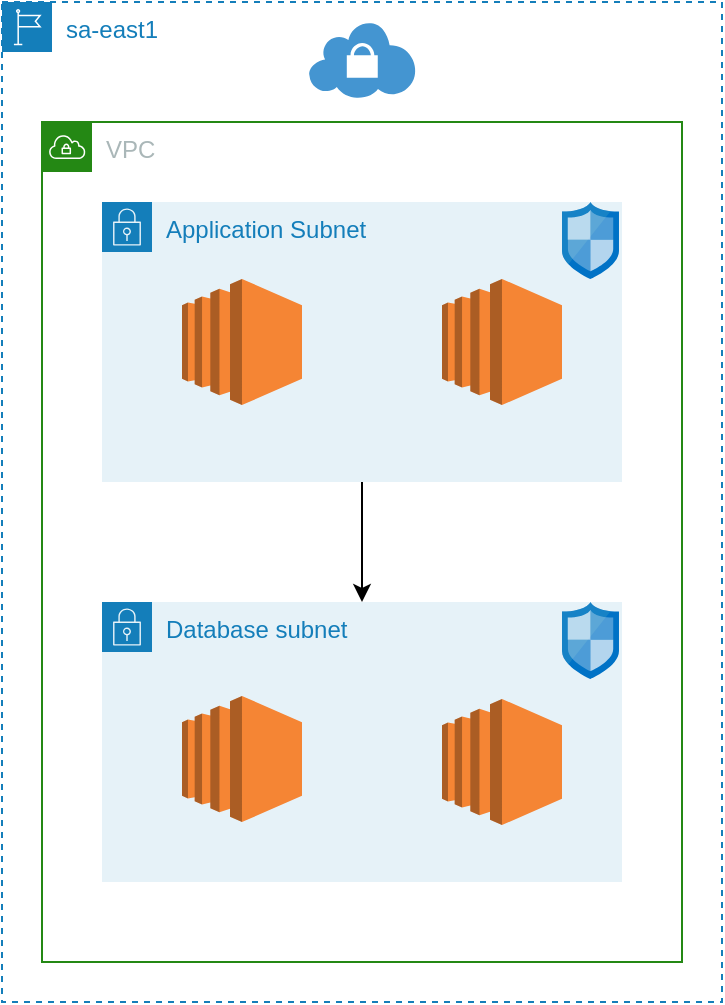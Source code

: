 <mxfile version="14.9.7" type="github"><diagram id="A-8zLL9_sNCvFxYt3CWV" name="Page-1"><mxGraphModel dx="1298" dy="756" grid="1" gridSize="10" guides="1" tooltips="1" connect="1" arrows="1" fold="1" page="1" pageScale="1" pageWidth="850" pageHeight="1100" math="0" shadow="0"><root><mxCell id="0"/><mxCell id="1" parent="0"/><mxCell id="_YScUZxaxv9jTKmD59aY-1" value="sa-east1" style="points=[[0,0],[0.25,0],[0.5,0],[0.75,0],[1,0],[1,0.25],[1,0.5],[1,0.75],[1,1],[0.75,1],[0.5,1],[0.25,1],[0,1],[0,0.75],[0,0.5],[0,0.25]];outlineConnect=0;gradientColor=none;html=1;whiteSpace=wrap;fontSize=12;fontStyle=0;shape=mxgraph.aws4.group;grIcon=mxgraph.aws4.group_region;strokeColor=#147EBA;fillColor=none;verticalAlign=top;align=left;spacingLeft=30;fontColor=#147EBA;dashed=1;" vertex="1" parent="1"><mxGeometry x="240" y="200" width="360" height="500" as="geometry"/></mxCell><mxCell id="_YScUZxaxv9jTKmD59aY-2" value="VPC" style="points=[[0,0],[0.25,0],[0.5,0],[0.75,0],[1,0],[1,0.25],[1,0.5],[1,0.75],[1,1],[0.75,1],[0.5,1],[0.25,1],[0,1],[0,0.75],[0,0.5],[0,0.25]];outlineConnect=0;gradientColor=none;html=1;whiteSpace=wrap;fontSize=12;fontStyle=0;shape=mxgraph.aws4.group;grIcon=mxgraph.aws4.group_vpc;strokeColor=#248814;fillColor=none;verticalAlign=top;align=left;spacingLeft=30;fontColor=#AAB7B8;dashed=0;" vertex="1" parent="1"><mxGeometry x="260" y="260" width="320" height="420" as="geometry"/></mxCell><mxCell id="_YScUZxaxv9jTKmD59aY-15" style="edgeStyle=orthogonalEdgeStyle;rounded=0;orthogonalLoop=1;jettySize=auto;html=1;entryX=0.5;entryY=0;entryDx=0;entryDy=0;" edge="1" parent="1" source="_YScUZxaxv9jTKmD59aY-10" target="_YScUZxaxv9jTKmD59aY-4"><mxGeometry relative="1" as="geometry"/></mxCell><mxCell id="_YScUZxaxv9jTKmD59aY-10" value="Application Subnet" style="points=[[0,0],[0.25,0],[0.5,0],[0.75,0],[1,0],[1,0.25],[1,0.5],[1,0.75],[1,1],[0.75,1],[0.5,1],[0.25,1],[0,1],[0,0.75],[0,0.5],[0,0.25]];outlineConnect=0;html=1;whiteSpace=wrap;fontSize=12;fontStyle=0;shape=mxgraph.aws4.group;grIcon=mxgraph.aws4.group_security_group;grStroke=0;strokeColor=#147EBA;fillColor=#E6F2F8;verticalAlign=top;align=left;spacingLeft=30;fontColor=#147EBA;dashed=0;" vertex="1" parent="1"><mxGeometry x="290" y="300" width="260" height="140" as="geometry"/></mxCell><mxCell id="_YScUZxaxv9jTKmD59aY-4" value="Database subnet" style="points=[[0,0],[0.25,0],[0.5,0],[0.75,0],[1,0],[1,0.25],[1,0.5],[1,0.75],[1,1],[0.75,1],[0.5,1],[0.25,1],[0,1],[0,0.75],[0,0.5],[0,0.25]];outlineConnect=0;html=1;whiteSpace=wrap;fontSize=12;fontStyle=0;shape=mxgraph.aws4.group;grIcon=mxgraph.aws4.group_security_group;grStroke=0;strokeColor=#147EBA;fillColor=#E6F2F8;verticalAlign=top;align=left;spacingLeft=30;fontColor=#147EBA;dashed=0;" vertex="1" parent="1"><mxGeometry x="290" y="500" width="260" height="140" as="geometry"/></mxCell><mxCell id="_YScUZxaxv9jTKmD59aY-5" value="" style="outlineConnect=0;dashed=0;verticalLabelPosition=bottom;verticalAlign=top;align=center;html=1;shape=mxgraph.aws3.ec2;fillColor=#F58534;gradientColor=none;" vertex="1" parent="1"><mxGeometry x="330" y="338.5" width="60" height="63" as="geometry"/></mxCell><mxCell id="_YScUZxaxv9jTKmD59aY-6" value="" style="outlineConnect=0;dashed=0;verticalLabelPosition=bottom;verticalAlign=top;align=center;html=1;shape=mxgraph.aws3.ec2;fillColor=#F58534;gradientColor=none;" vertex="1" parent="1"><mxGeometry x="460" y="338.5" width="60" height="63" as="geometry"/></mxCell><mxCell id="_YScUZxaxv9jTKmD59aY-7" value="" style="outlineConnect=0;dashed=0;verticalLabelPosition=bottom;verticalAlign=top;align=center;html=1;shape=mxgraph.aws3.ec2;fillColor=#F58534;gradientColor=none;" vertex="1" parent="1"><mxGeometry x="330" y="547" width="60" height="63" as="geometry"/></mxCell><mxCell id="_YScUZxaxv9jTKmD59aY-8" value="" style="outlineConnect=0;dashed=0;verticalLabelPosition=bottom;verticalAlign=top;align=center;html=1;shape=mxgraph.aws3.ec2;fillColor=#F58534;gradientColor=none;" vertex="1" parent="1"><mxGeometry x="460" y="548.5" width="60" height="63" as="geometry"/></mxCell><mxCell id="_YScUZxaxv9jTKmD59aY-9" value="" style="shadow=0;dashed=0;html=1;strokeColor=none;fillColor=#4495D1;labelPosition=center;verticalLabelPosition=bottom;verticalAlign=top;align=center;outlineConnect=0;shape=mxgraph.veeam.vpn;" vertex="1" parent="1"><mxGeometry x="393" y="210" width="54" height="38" as="geometry"/></mxCell><mxCell id="_YScUZxaxv9jTKmD59aY-12" value="" style="aspect=fixed;html=1;points=[];align=center;image;fontSize=12;image=img/lib/mscae/Network_Security_Groups_Classic.svg;" vertex="1" parent="1"><mxGeometry x="520" y="500" width="28.49" height="38.5" as="geometry"/></mxCell><mxCell id="_YScUZxaxv9jTKmD59aY-13" value="" style="aspect=fixed;html=1;points=[];align=center;image;fontSize=12;image=img/lib/mscae/Network_Security_Groups_Classic.svg;" vertex="1" parent="1"><mxGeometry x="520" y="300" width="28.49" height="38.5" as="geometry"/></mxCell></root></mxGraphModel></diagram></mxfile>